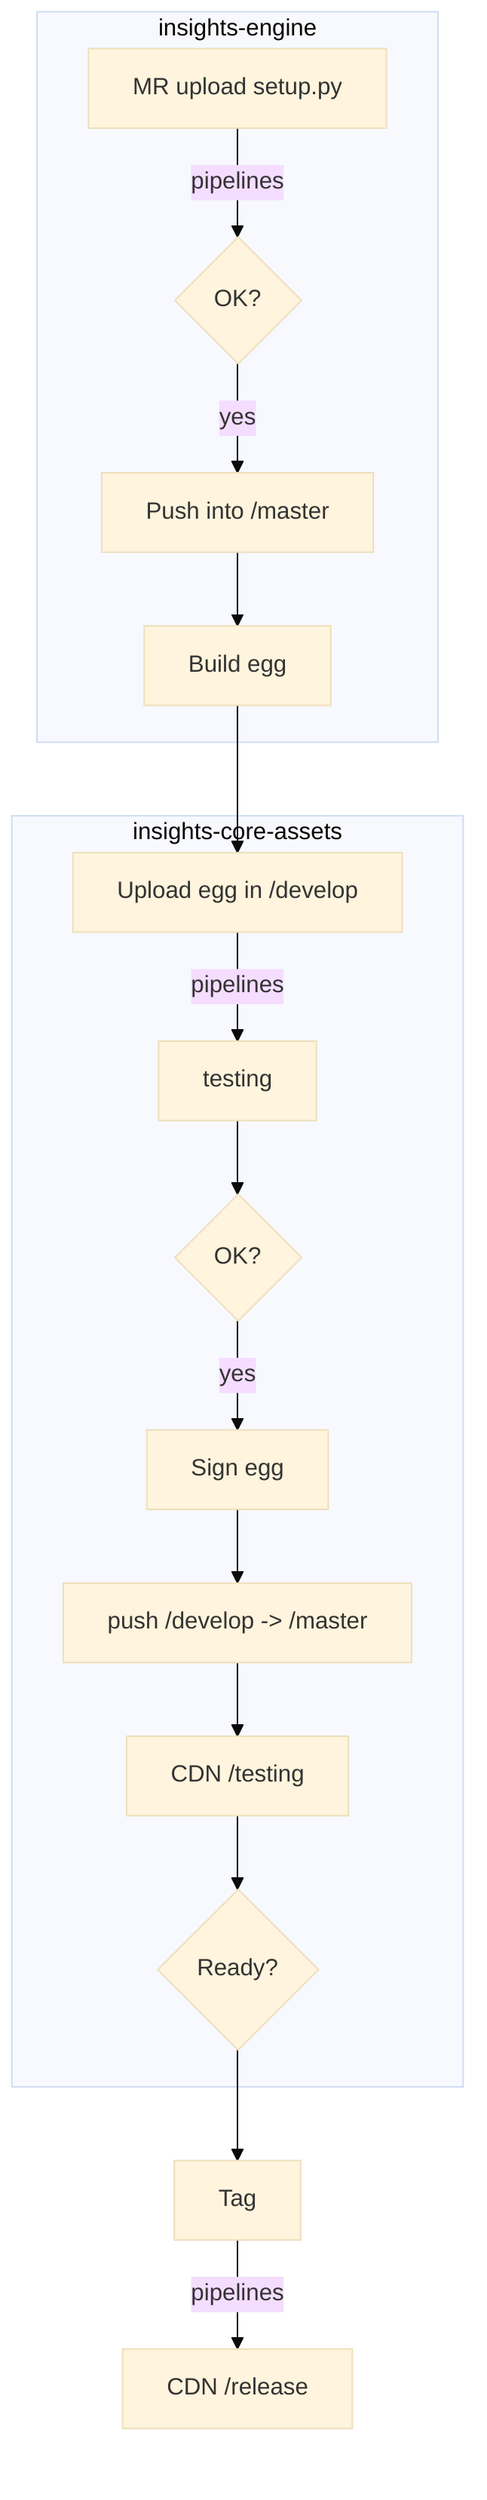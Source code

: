 %%{init: {'theme':'base'}}%%
flowchart TB
    %%subgraph insights-client-egg-builder
    subgraph insights-engine
    A[MR upload setup.py] -- pipelines --> B{OK?}
    B -- yes --> D[Push into /master]
    D --> E[Build egg]
    end
    subgraph insights-core-assets
    E --> F[Upload egg in /develop]
    end
    %%end
    subgraph insights-core-assets
    F --pipelines-->G[testing]
    G --> H{OK?}
    H --yes--> I[Sign egg]
    I --> J[push /develop -> /master]
    J --> K[CDN /testing]
    K --> L{Ready?}
    end
    L --> M[Tag]
    M --pipelines--> N[CDN /release]